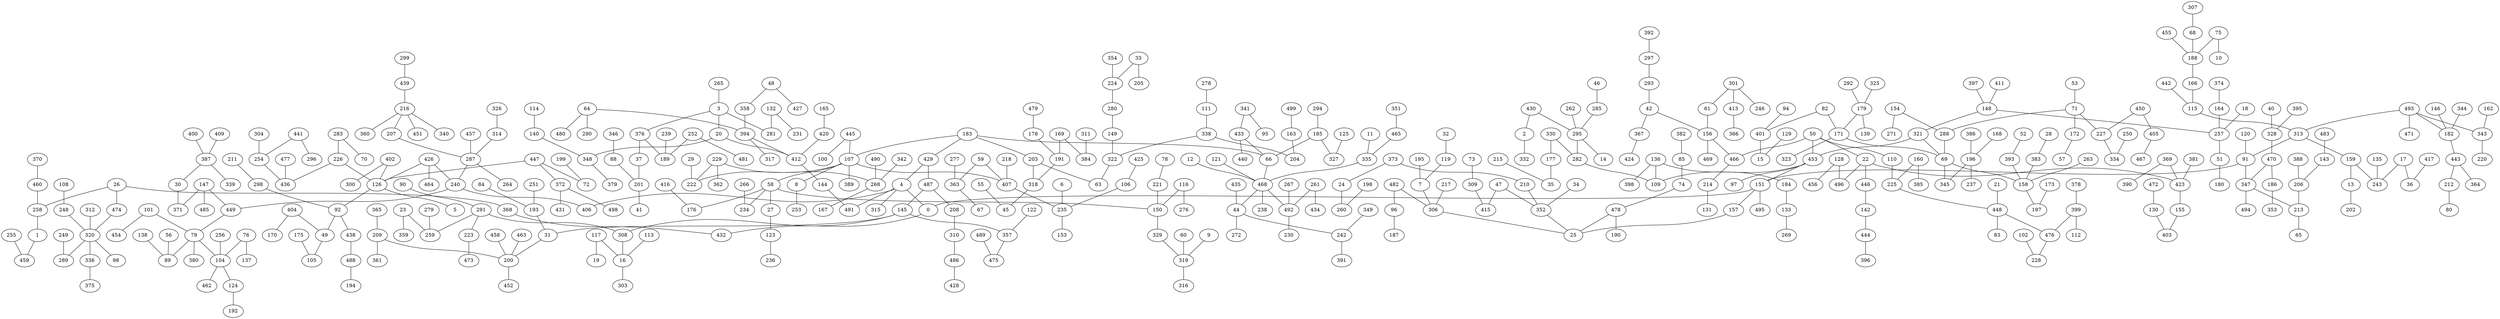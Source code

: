 graph BFS_grafoErdos_Renyi_500_646  {
0;
4;
151;
432;
315;
406;
429;
491;
495;
453;
91;
157;
368;
240;
183;
487;
144;
50;
109;
97;
321;
313;
120;
347;
25;
26;
426;
287;
449;
107;
66;
203;
208;
145;
412;
110;
22;
466;
282;
136;
148;
69;
115;
159;
493;
494;
470;
213;
352;
306;
478;
474;
258;
126;
464;
207;
457;
314;
264;
79;
147;
58;
8;
222;
407;
445;
389;
468;
433;
185;
318;
63;
310;
357;
31;
308;
394;
20;
420;
225;
496;
446;
423;
156;
214;
295;
330;
398;
184;
411;
397;
257;
158;
345;
171;
288;
442;
166;
243;
13;
182;
343;
471;
186;
328;
206;
65;
34;
210;
47;
217;
7;
482;
190;
74;
320;
1;
460;
92;
226;
447;
402;
5;
216;
326;
89;
380;
104;
101;
485;
371;
176;
234;
27;
150;
253;
229;
29;
59;
218;
235;
100;
12;
44;
492;
238;
121;
335;
341;
440;
294;
327;
191;
45;
322;
486;
122;
475;
200;
193;
291;
16;
64;
358;
317;
3;
348;
165;
160;
448;
128;
142;
155;
369;
381;
42;
61;
469;
131;
285;
262;
430;
14;
177;
133;
18;
164;
51;
263;
197;
383;
393;
196;
82;
179;
323;
154;
71;
188;
135;
17;
202;
344;
443;
146;
162;
220;
353;
395;
40;
388;
143;
373;
415;
119;
195;
96;
85;
336;
289;
98;
312;
248;
459;
370;
49;
298;
438;
436;
283;
72;
372;
300;
451;
340;
360;
439;
56;
138;
462;
76;
256;
124;
454;
30;
416;
266;
123;
116;
221;
329;
362;
268;
363;
6;
153;
106;
272;
242;
435;
261;
230;
267;
11;
465;
95;
125;
169;
178;
55;
149;
338;
428;
489;
463;
458;
209;
452;
251;
84;
259;
90;
223;
117;
113;
303;
480;
290;
48;
376;
265;
281;
140;
379;
385;
83;
476;
21;
456;
444;
403;
390;
293;
367;
301;
46;
2;
35;
269;
374;
180;
173;
28;
52;
237;
386;
168;
401;
139;
325;
292;
271;
53;
172;
227;
455;
75;
68;
36;
212;
364;
483;
24;
309;
32;
187;
382;
375;
249;
108;
255;
105;
404;
211;
488;
477;
254;
70;
199;
498;
431;
299;
137;
192;
387;
236;
276;
78;
319;
342;
490;
167;
277;
67;
425;
391;
349;
434;
351;
384;
479;
280;
204;
111;
365;
361;
279;
23;
473;
19;
427;
37;
189;
132;
114;
399;
228;
396;
130;
297;
424;
413;
246;
332;
215;
15;
94;
57;
450;
334;
10;
307;
417;
80;
260;
73;
175;
170;
194;
304;
441;
409;
339;
400;
9;
60;
316;
311;
224;
163;
278;
359;
201;
252;
239;
231;
112;
378;
102;
472;
392;
366;
129;
405;
250;
198;
296;
354;
33;
499;
88;
41;
481;
467;
205;
346;
4 -- 0;
151 -- 0;
0 -- 432;
4 -- 315;
4 -- 406;
429 -- 4;
4 -- 491;
151 -- 495;
453 -- 151;
91 -- 151;
151 -- 157;
368 -- 432;
240 -- 406;
183 -- 429;
429 -- 487;
144 -- 491;
50 -- 453;
453 -- 109;
453 -- 97;
321 -- 453;
313 -- 91;
120 -- 91;
91 -- 347;
157 -- 25;
26 -- 368;
426 -- 240;
287 -- 240;
240 -- 449;
183 -- 107;
183 -- 66;
183 -- 203;
487 -- 208;
487 -- 145;
412 -- 144;
50 -- 110;
50 -- 22;
50 -- 466;
282 -- 109;
136 -- 109;
148 -- 321;
321 -- 69;
115 -- 313;
313 -- 159;
493 -- 313;
347 -- 494;
470 -- 347;
347 -- 213;
352 -- 25;
306 -- 25;
478 -- 25;
26 -- 474;
26 -- 258;
426 -- 126;
426 -- 464;
207 -- 287;
457 -- 287;
314 -- 287;
287 -- 264;
449 -- 79;
147 -- 449;
107 -- 58;
107 -- 8;
107 -- 222;
107 -- 407;
445 -- 107;
107 -- 389;
66 -- 468;
433 -- 66;
185 -- 66;
203 -- 318;
203 -- 63;
208 -- 310;
145 -- 357;
145 -- 31;
145 -- 308;
394 -- 412;
20 -- 412;
420 -- 412;
110 -- 225;
22 -- 496;
22 -- 446;
22 -- 423;
156 -- 466;
466 -- 214;
295 -- 282;
330 -- 282;
136 -- 398;
136 -- 184;
411 -- 148;
397 -- 148;
148 -- 257;
69 -- 158;
69 -- 345;
171 -- 69;
288 -- 69;
442 -- 115;
166 -- 115;
159 -- 243;
159 -- 13;
493 -- 182;
493 -- 343;
493 -- 471;
470 -- 186;
328 -- 470;
206 -- 213;
213 -- 65;
34 -- 352;
210 -- 352;
47 -- 352;
217 -- 306;
7 -- 306;
482 -- 306;
478 -- 190;
74 -- 478;
474 -- 320;
258 -- 1;
460 -- 258;
126 -- 92;
226 -- 126;
447 -- 126;
402 -- 126;
126 -- 5;
216 -- 207;
326 -- 314;
79 -- 89;
79 -- 380;
79 -- 104;
101 -- 79;
147 -- 485;
147 -- 371;
58 -- 176;
58 -- 234;
58 -- 27;
58 -- 150;
8 -- 253;
229 -- 222;
29 -- 222;
59 -- 407;
218 -- 407;
407 -- 235;
445 -- 100;
12 -- 468;
468 -- 44;
468 -- 492;
468 -- 238;
121 -- 468;
335 -- 468;
341 -- 433;
433 -- 440;
294 -- 185;
185 -- 327;
191 -- 318;
318 -- 45;
322 -- 63;
310 -- 486;
122 -- 357;
357 -- 475;
31 -- 200;
193 -- 31;
291 -- 308;
308 -- 16;
64 -- 394;
358 -- 394;
394 -- 317;
3 -- 20;
20 -- 348;
165 -- 420;
160 -- 225;
225 -- 448;
128 -- 496;
446 -- 142;
423 -- 155;
369 -- 423;
381 -- 423;
42 -- 156;
61 -- 156;
156 -- 469;
214 -- 131;
285 -- 295;
262 -- 295;
430 -- 295;
295 -- 14;
330 -- 177;
184 -- 133;
18 -- 257;
164 -- 257;
257 -- 51;
263 -- 158;
158 -- 197;
383 -- 158;
393 -- 158;
196 -- 345;
82 -- 171;
179 -- 171;
171 -- 323;
154 -- 288;
71 -- 288;
188 -- 166;
135 -- 243;
17 -- 243;
13 -- 202;
344 -- 182;
182 -- 443;
146 -- 182;
162 -- 343;
343 -- 220;
186 -- 353;
395 -- 328;
40 -- 328;
388 -- 206;
143 -- 206;
373 -- 210;
47 -- 415;
119 -- 7;
195 -- 7;
482 -- 96;
85 -- 74;
320 -- 336;
320 -- 289;
320 -- 98;
312 -- 320;
248 -- 320;
1 -- 459;
370 -- 460;
92 -- 49;
298 -- 92;
92 -- 438;
226 -- 436;
283 -- 226;
447 -- 72;
447 -- 372;
402 -- 300;
216 -- 451;
216 -- 340;
216 -- 360;
439 -- 216;
56 -- 89;
138 -- 89;
104 -- 462;
76 -- 104;
256 -- 104;
104 -- 124;
101 -- 454;
30 -- 371;
416 -- 176;
266 -- 234;
27 -- 123;
116 -- 150;
221 -- 150;
150 -- 329;
229 -- 362;
229 -- 268;
59 -- 363;
6 -- 235;
235 -- 153;
106 -- 235;
44 -- 272;
44 -- 242;
435 -- 44;
261 -- 492;
492 -- 230;
267 -- 492;
11 -- 335;
465 -- 335;
341 -- 95;
125 -- 327;
169 -- 191;
178 -- 191;
55 -- 45;
149 -- 322;
338 -- 322;
486 -- 428;
489 -- 475;
463 -- 200;
458 -- 200;
209 -- 200;
200 -- 452;
251 -- 193;
84 -- 193;
291 -- 259;
90 -- 291;
291 -- 223;
117 -- 16;
113 -- 16;
16 -- 303;
64 -- 480;
64 -- 290;
48 -- 358;
3 -- 376;
265 -- 3;
3 -- 281;
140 -- 348;
348 -- 379;
160 -- 385;
448 -- 83;
448 -- 476;
21 -- 448;
128 -- 456;
142 -- 444;
155 -- 403;
369 -- 390;
293 -- 42;
42 -- 367;
301 -- 61;
46 -- 285;
430 -- 2;
177 -- 35;
133 -- 269;
374 -- 164;
51 -- 180;
173 -- 197;
28 -- 383;
52 -- 393;
196 -- 237;
386 -- 196;
168 -- 196;
82 -- 401;
179 -- 139;
325 -- 179;
292 -- 179;
154 -- 271;
53 -- 71;
71 -- 172;
71 -- 227;
455 -- 188;
75 -- 188;
68 -- 188;
17 -- 36;
443 -- 212;
443 -- 364;
483 -- 143;
373 -- 24;
309 -- 415;
32 -- 119;
96 -- 187;
382 -- 85;
336 -- 375;
249 -- 289;
108 -- 248;
255 -- 459;
49 -- 105;
404 -- 49;
211 -- 298;
438 -- 488;
477 -- 436;
254 -- 436;
283 -- 70;
199 -- 72;
372 -- 498;
372 -- 431;
299 -- 439;
76 -- 137;
124 -- 192;
387 -- 30;
123 -- 236;
116 -- 276;
78 -- 221;
329 -- 319;
342 -- 268;
490 -- 268;
268 -- 167;
277 -- 363;
363 -- 67;
425 -- 106;
242 -- 391;
349 -- 242;
261 -- 434;
351 -- 465;
169 -- 384;
479 -- 178;
280 -- 149;
338 -- 204;
111 -- 338;
365 -- 209;
209 -- 361;
279 -- 259;
23 -- 259;
223 -- 473;
117 -- 19;
48 -- 427;
376 -- 37;
376 -- 189;
132 -- 281;
114 -- 140;
399 -- 476;
476 -- 228;
444 -- 396;
130 -- 403;
297 -- 293;
367 -- 424;
301 -- 413;
301 -- 246;
2 -- 332;
215 -- 35;
401 -- 15;
94 -- 401;
172 -- 57;
450 -- 227;
227 -- 334;
75 -- 10;
307 -- 68;
417 -- 36;
212 -- 80;
24 -- 260;
73 -- 309;
175 -- 105;
404 -- 170;
488 -- 194;
304 -- 254;
441 -- 254;
409 -- 387;
387 -- 339;
400 -- 387;
9 -- 319;
60 -- 319;
319 -- 316;
311 -- 384;
224 -- 280;
163 -- 204;
278 -- 111;
23 -- 359;
37 -- 201;
252 -- 189;
239 -- 189;
132 -- 231;
399 -- 112;
378 -- 399;
102 -- 228;
472 -- 130;
392 -- 297;
413 -- 366;
129 -- 15;
450 -- 405;
250 -- 334;
198 -- 260;
441 -- 296;
354 -- 224;
33 -- 224;
499 -- 163;
88 -- 201;
201 -- 41;
252 -- 481;
405 -- 467;
33 -- 205;
346 -- 88;
}